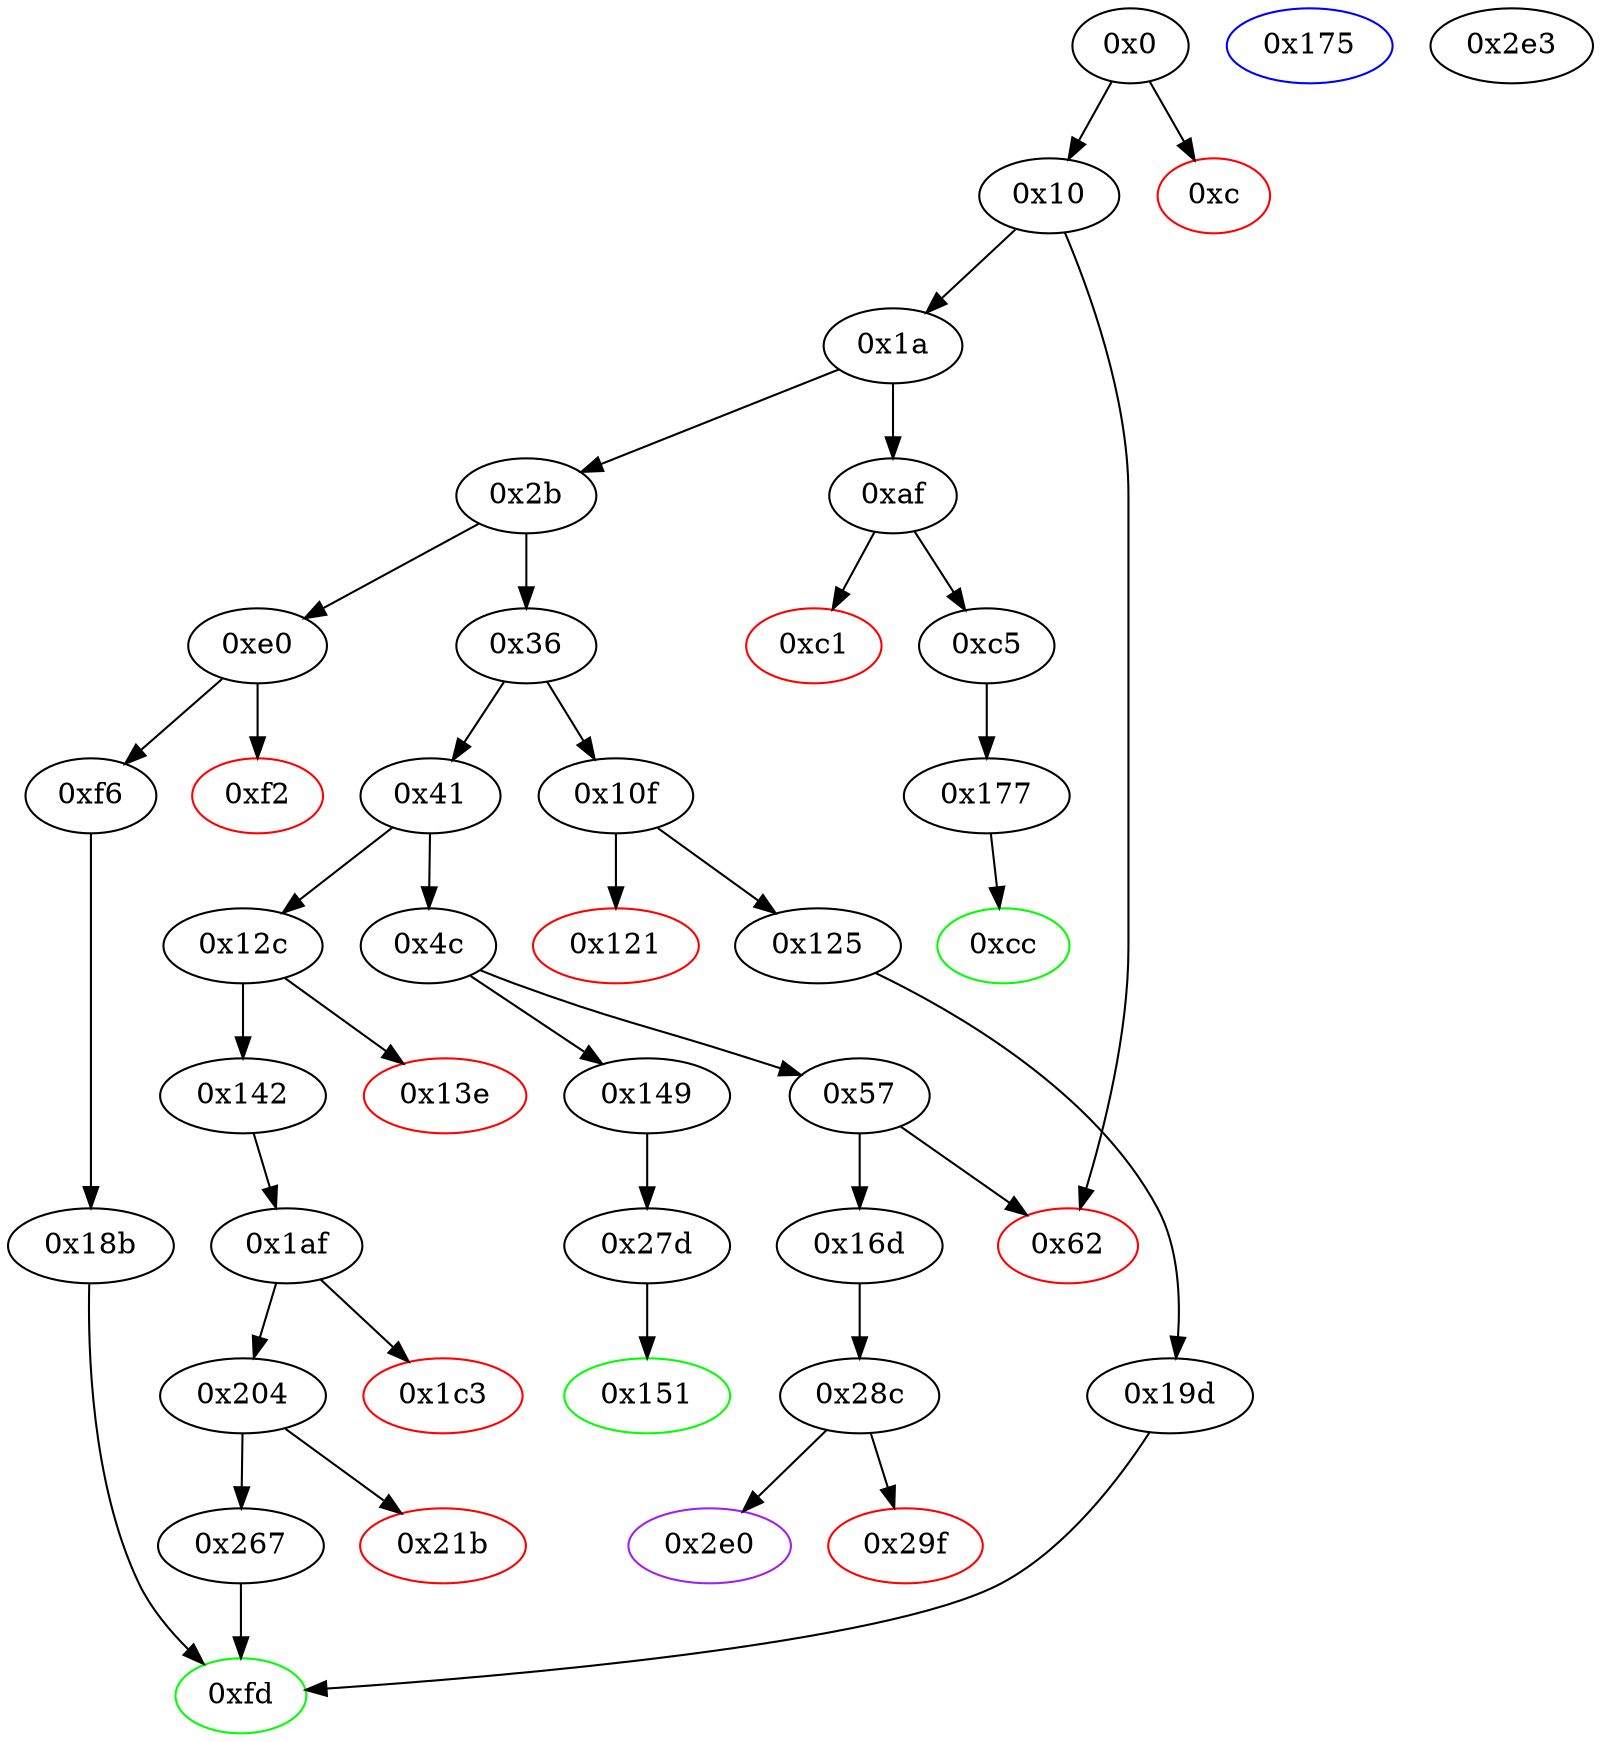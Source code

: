 strict digraph "" {
"0x19d" [fillcolor=white, id="0x19d", style=filled, tooltip="Block 0x19d\n[0x19d:0x1ae]\n---\nPredecessors: [0x125]\nSuccessors: [0xfd]\n---\n0x19d JUMPDEST\n0x19e PUSH1 0x0\n0x1a0 SWAP1\n0x1a1 DUP2\n0x1a2 MSTORE\n0x1a3 PUSH1 0x1\n0x1a5 PUSH1 0x20\n0x1a7 MSTORE\n0x1a8 PUSH1 0x40\n0x1aa SWAP1\n0x1ab SHA3\n0x1ac SLOAD\n0x1ad SWAP1\n0x1ae JUMP\n---\n0x19d: JUMPDEST \n0x19e: V138 = 0x0\n0x1a2: M[0x0] = V95\n0x1a3: V139 = 0x1\n0x1a5: V140 = 0x20\n0x1a7: M[0x20] = 0x1\n0x1a8: V141 = 0x40\n0x1ab: V142 = SHA3 0x0 0x40\n0x1ac: V143 = S[V142]\n0x1ae: JUMP 0xfd\n---\nEntry stack: [V13, 0xfd, V95]\nStack pops: 2\nStack additions: [V143]\nExit stack: [V13, V143]\n\nDef sites:\nV13: {0x1a.0x1f}\n0xfd: {0x10f.0x110}\nV95: {0x125.0x127}\n"];
"0xf6" [fillcolor=white, id="0xf6", style=filled, tooltip="Block 0xf6\n[0xf6:0xfc]\n---\nPredecessors: [0xe0]\nSuccessors: [0x18b]\n---\n0xf6 JUMPDEST\n0xf7 POP\n0xf8 CALLDATALOAD\n0xf9 PUSH2 0x18b\n0xfc JUMP\n---\n0xf6: JUMPDEST \n0xf8: V78 = CALLDATALOAD 0x4\n0xf9: V79 = 0x18b\n0xfc: JUMP 0x18b\n---\nEntry stack: [V13, 0xfd, 0x4, V72]\nStack pops: 2\nStack additions: [V78]\nExit stack: [V13, 0xfd, V78]\n\nDef sites:\nV13: {0x1a.0x1f}\n0xfd: {0xe0.0xe1}\n0x4: {0xe0.0xe4}\nV72: {0xe0.0xe8}\n"];
"0x1c3" [color=red, fillcolor=white, id="0x1c3", style=filled, tooltip="Block 0x1c3\n[0x1c3:0x203]\n---\nPredecessors: [0x1af]\nSuccessors: []\n---\n0x1c3 PUSH1 0x40\n0x1c5 DUP1\n0x1c6 MLOAD\n0x1c7 PUSH3 0x461bcd\n0x1cb PUSH1 0xe5\n0x1cd SHL\n0x1ce DUP2\n0x1cf MSTORE\n0x1d0 PUSH1 0x20\n0x1d2 PUSH1 0x4\n0x1d4 DUP3\n0x1d5 ADD\n0x1d6 MSTORE\n0x1d7 PUSH1 0x12\n0x1d9 PUSH1 0x24\n0x1db DUP3\n0x1dc ADD\n0x1dd MSTORE\n0x1de PUSH18 0x27bbb732b91034b9903932b8bab4b932b217\n0x1f1 PUSH1 0x71\n0x1f3 SHL\n0x1f4 PUSH1 0x44\n0x1f6 DUP3\n0x1f7 ADD\n0x1f8 MSTORE\n0x1f9 SWAP1\n0x1fa MLOAD\n0x1fb SWAP1\n0x1fc DUP2\n0x1fd SWAP1\n0x1fe SUB\n0x1ff PUSH1 0x64\n0x201 ADD\n0x202 SWAP1\n0x203 REVERT\n---\n0x1c3: V155 = 0x40\n0x1c6: V156 = M[0x40]\n0x1c7: V157 = 0x461bcd\n0x1cb: V158 = 0xe5\n0x1cd: V159 = SHL 0xe5 0x461bcd\n0x1cf: M[V156] = 0x8c379a000000000000000000000000000000000000000000000000000000000\n0x1d0: V160 = 0x20\n0x1d2: V161 = 0x4\n0x1d5: V162 = ADD V156 0x4\n0x1d6: M[V162] = 0x20\n0x1d7: V163 = 0x12\n0x1d9: V164 = 0x24\n0x1dc: V165 = ADD V156 0x24\n0x1dd: M[V165] = 0x12\n0x1de: V166 = 0x27bbb732b91034b9903932b8bab4b932b217\n0x1f1: V167 = 0x71\n0x1f3: V168 = SHL 0x71 0x27bbb732b91034b9903932b8bab4b932b217\n0x1f4: V169 = 0x44\n0x1f7: V170 = ADD V156 0x44\n0x1f8: M[V170] = 0x4f776e65722069732072657175697265642e0000000000000000000000000000\n0x1fa: V171 = M[0x40]\n0x1fe: V172 = SUB V156 V171\n0x1ff: V173 = 0x64\n0x201: V174 = ADD 0x64 V172\n0x203: REVERT V171 V174\n---\nEntry stack: [V13, 0xfd, V106, 0x0]\nStack pops: 0\nStack additions: []\nExit stack: [V13, 0xfd, V106, 0x0]\n\nDef sites:\nV13: {0x1a.0x1f}\n0xfd: {0x12c.0x12d}\nV106: {0x142.0x144}\n0x0: {0x1af.0x1b0}\n"];
"0x149" [fillcolor=white, id="0x149", style=filled, tooltip="Block 0x149\n[0x149:0x150]\n---\nPredecessors: [0x4c]\nSuccessors: [0x27d]\n---\n0x149 JUMPDEST\n0x14a PUSH2 0x151\n0x14d PUSH2 0x27d\n0x150 JUMP\n---\n0x149: JUMPDEST \n0x14a: V108 = 0x151\n0x14d: V109 = 0x27d\n0x150: JUMP 0x27d\n---\nEntry stack: [V13]\nStack pops: 0\nStack additions: [0x151]\nExit stack: [V13, 0x151]\n\nDef sites:\nV13: {0x1a.0x1f}\n"];
"0x2e0" [color=purple, fillcolor=white, id="0x2e0", style=filled, tooltip="Block 0x2e0\n[0x2e0:0x2e2]\n---\nPredecessors: [0x28c]\nSuccessors: []\n---\n0x2e0 JUMPDEST\n0x2e1 CALLER\n0x2e2 SELFDESTRUCT\n---\n0x2e0: JUMPDEST \n0x2e1: V246 = CALLER\n0x2e2: SELFDESTRUCT V246\n---\nEntry stack: [V13, 0x175]\nStack pops: 0\nStack additions: []\nExit stack: [V13, 0x175]\n\nDef sites:\nV13: {0x1a.0x1f}\n0x175: {0x16d.0x16e}\n"];
"0xe0" [fillcolor=white, id="0xe0", style=filled, tooltip="Block 0xe0\n[0xe0:0xf1]\n---\nPredecessors: [0x2b]\nSuccessors: [0xf2, 0xf6]\n---\n0xe0 JUMPDEST\n0xe1 PUSH2 0xfd\n0xe4 PUSH1 0x4\n0xe6 DUP1\n0xe7 CALLDATASIZE\n0xe8 SUB\n0xe9 PUSH1 0x20\n0xeb DUP2\n0xec LT\n0xed ISZERO\n0xee PUSH2 0xf6\n0xf1 JUMPI\n---\n0xe0: JUMPDEST \n0xe1: V69 = 0xfd\n0xe4: V70 = 0x4\n0xe7: V71 = CALLDATASIZE\n0xe8: V72 = SUB V71 0x4\n0xe9: V73 = 0x20\n0xec: V74 = LT V72 0x20\n0xed: V75 = ISZERO V74\n0xee: V76 = 0xf6\n0xf1: JUMPI 0xf6 V75\n---\nEntry stack: [V13]\nStack pops: 0\nStack additions: [0xfd, 0x4, V72]\nExit stack: [V13, 0xfd, 0x4, V72]\n\nDef sites:\nV13: {0x1a.0x1f}\n"];
"0x41" [fillcolor=white, id="0x41", style=filled, tooltip="Block 0x41\n[0x41:0x4b]\n---\nPredecessors: [0x36]\nSuccessors: [0x4c, 0x12c]\n---\n0x41 DUP1\n0x42 PUSH4 0x582a2863\n0x47 EQ\n0x48 PUSH2 0x12c\n0x4b JUMPI\n---\n0x42: V23 = 0x582a2863\n0x47: V24 = EQ 0x582a2863 V13\n0x48: V25 = 0x12c\n0x4b: JUMPI 0x12c V24\n---\nEntry stack: [V13]\nStack pops: 1\nStack additions: [S0]\nExit stack: [V13]\n\nDef sites:\nV13: {0x1a.0x1f}\n"];
"0x125" [fillcolor=white, id="0x125", style=filled, tooltip="Block 0x125\n[0x125:0x12b]\n---\nPredecessors: [0x10f]\nSuccessors: [0x19d]\n---\n0x125 JUMPDEST\n0x126 POP\n0x127 CALLDATALOAD\n0x128 PUSH2 0x19d\n0x12b JUMP\n---\n0x125: JUMPDEST \n0x127: V95 = CALLDATALOAD 0x4\n0x128: V96 = 0x19d\n0x12b: JUMP 0x19d\n---\nEntry stack: [V13, 0xfd, 0x4, V89]\nStack pops: 2\nStack additions: [V95]\nExit stack: [V13, 0xfd, V95]\n\nDef sites:\nV13: {0x1a.0x1f}\n0xfd: {0x10f.0x110}\n0x4: {0x10f.0x113}\nV89: {0x10f.0x117}\n"];
"0x10f" [fillcolor=white, id="0x10f", style=filled, tooltip="Block 0x10f\n[0x10f:0x120]\n---\nPredecessors: [0x36]\nSuccessors: [0x121, 0x125]\n---\n0x10f JUMPDEST\n0x110 PUSH2 0xfd\n0x113 PUSH1 0x4\n0x115 DUP1\n0x116 CALLDATASIZE\n0x117 SUB\n0x118 PUSH1 0x20\n0x11a DUP2\n0x11b LT\n0x11c ISZERO\n0x11d PUSH2 0x125\n0x120 JUMPI\n---\n0x10f: JUMPDEST \n0x110: V86 = 0xfd\n0x113: V87 = 0x4\n0x116: V88 = CALLDATASIZE\n0x117: V89 = SUB V88 0x4\n0x118: V90 = 0x20\n0x11b: V91 = LT V89 0x20\n0x11c: V92 = ISZERO V91\n0x11d: V93 = 0x125\n0x120: JUMPI 0x125 V92\n---\nEntry stack: [V13]\nStack pops: 0\nStack additions: [0xfd, 0x4, V89]\nExit stack: [V13, 0xfd, 0x4, V89]\n\nDef sites:\nV13: {0x1a.0x1f}\n"];
"0x13e" [color=red, fillcolor=white, id="0x13e", style=filled, tooltip="Block 0x13e\n[0x13e:0x141]\n---\nPredecessors: [0x12c]\nSuccessors: []\n---\n0x13e PUSH1 0x0\n0x140 DUP1\n0x141 REVERT\n---\n0x13e: V105 = 0x0\n0x141: REVERT 0x0 0x0\n---\nEntry stack: [V13, 0xfd, 0x4, V100]\nStack pops: 0\nStack additions: []\nExit stack: [V13, 0xfd, 0x4, V100]\n\nDef sites:\nV13: {0x1a.0x1f}\n0xfd: {0x12c.0x12d}\n0x4: {0x12c.0x130}\nV100: {0x12c.0x134}\n"];
"0x29f" [color=red, fillcolor=white, id="0x29f", style=filled, tooltip="Block 0x29f\n[0x29f:0x2df]\n---\nPredecessors: [0x28c]\nSuccessors: []\n---\n0x29f PUSH1 0x40\n0x2a1 DUP1\n0x2a2 MLOAD\n0x2a3 PUSH3 0x461bcd\n0x2a7 PUSH1 0xe5\n0x2a9 SHL\n0x2aa DUP2\n0x2ab MSTORE\n0x2ac PUSH1 0x20\n0x2ae PUSH1 0x4\n0x2b0 DUP3\n0x2b1 ADD\n0x2b2 MSTORE\n0x2b3 PUSH1 0x12\n0x2b5 PUSH1 0x24\n0x2b7 DUP3\n0x2b8 ADD\n0x2b9 MSTORE\n0x2ba PUSH18 0x27bbb732b91034b9903932b8bab4b932b217\n0x2cd PUSH1 0x71\n0x2cf SHL\n0x2d0 PUSH1 0x44\n0x2d2 DUP3\n0x2d3 ADD\n0x2d4 MSTORE\n0x2d5 SWAP1\n0x2d6 MLOAD\n0x2d7 SWAP1\n0x2d8 DUP2\n0x2d9 SWAP1\n0x2da SUB\n0x2db PUSH1 0x64\n0x2dd ADD\n0x2de SWAP1\n0x2df REVERT\n---\n0x29f: V226 = 0x40\n0x2a2: V227 = M[0x40]\n0x2a3: V228 = 0x461bcd\n0x2a7: V229 = 0xe5\n0x2a9: V230 = SHL 0xe5 0x461bcd\n0x2ab: M[V227] = 0x8c379a000000000000000000000000000000000000000000000000000000000\n0x2ac: V231 = 0x20\n0x2ae: V232 = 0x4\n0x2b1: V233 = ADD V227 0x4\n0x2b2: M[V233] = 0x20\n0x2b3: V234 = 0x12\n0x2b5: V235 = 0x24\n0x2b8: V236 = ADD V227 0x24\n0x2b9: M[V236] = 0x12\n0x2ba: V237 = 0x27bbb732b91034b9903932b8bab4b932b217\n0x2cd: V238 = 0x71\n0x2cf: V239 = SHL 0x71 0x27bbb732b91034b9903932b8bab4b932b217\n0x2d0: V240 = 0x44\n0x2d3: V241 = ADD V227 0x44\n0x2d4: M[V241] = 0x4f776e65722069732072657175697265642e0000000000000000000000000000\n0x2d6: V242 = M[0x40]\n0x2da: V243 = SUB V227 V242\n0x2db: V244 = 0x64\n0x2dd: V245 = ADD 0x64 V243\n0x2df: REVERT V242 V245\n---\nEntry stack: [V13, 0x175]\nStack pops: 0\nStack additions: []\nExit stack: [V13, 0x175]\n\nDef sites:\nV13: {0x1a.0x1f}\n0x175: {0x16d.0x16e}\n"];
"0x21b" [color=red, fillcolor=white, id="0x21b", style=filled, tooltip="Block 0x21b\n[0x21b:0x266]\n---\nPredecessors: [0x204]\nSuccessors: []\n---\n0x21b PUSH1 0x40\n0x21d DUP1\n0x21e MLOAD\n0x21f PUSH3 0x461bcd\n0x223 PUSH1 0xe5\n0x225 SHL\n0x226 DUP2\n0x227 MSTORE\n0x228 PUSH1 0x20\n0x22a PUSH1 0x4\n0x22c DUP3\n0x22d ADD\n0x22e MSTORE\n0x22f PUSH1 0x1a\n0x231 PUSH1 0x24\n0x233 DUP3\n0x234 ADD\n0x235 MSTORE\n0x236 PUSH32 0x486173682076616c756520616c7265616479206578697374732e000000000000\n0x257 PUSH1 0x44\n0x259 DUP3\n0x25a ADD\n0x25b MSTORE\n0x25c SWAP1\n0x25d MLOAD\n0x25e SWAP1\n0x25f DUP2\n0x260 SWAP1\n0x261 SUB\n0x262 PUSH1 0x64\n0x264 ADD\n0x265 SWAP1\n0x266 REVERT\n---\n0x21b: V183 = 0x40\n0x21e: V184 = M[0x40]\n0x21f: V185 = 0x461bcd\n0x223: V186 = 0xe5\n0x225: V187 = SHL 0xe5 0x461bcd\n0x227: M[V184] = 0x8c379a000000000000000000000000000000000000000000000000000000000\n0x228: V188 = 0x20\n0x22a: V189 = 0x4\n0x22d: V190 = ADD V184 0x4\n0x22e: M[V190] = 0x20\n0x22f: V191 = 0x1a\n0x231: V192 = 0x24\n0x234: V193 = ADD V184 0x24\n0x235: M[V193] = 0x1a\n0x236: V194 = 0x486173682076616c756520616c7265616479206578697374732e000000000000\n0x257: V195 = 0x44\n0x25a: V196 = ADD V184 0x44\n0x25b: M[V196] = 0x486173682076616c756520616c7265616479206578697374732e000000000000\n0x25d: V197 = M[0x40]\n0x261: V198 = SUB V184 V197\n0x262: V199 = 0x64\n0x264: V200 = ADD 0x64 V198\n0x266: REVERT V197 V200\n---\nEntry stack: [V13, 0xfd, V106, 0x0, V106]\nStack pops: 0\nStack additions: []\nExit stack: [V13, 0xfd, V106, 0x0, V106]\n\nDef sites:\nV13: {0x1a.0x1f}\n0xfd: {0x12c.0x12d}\nV106: {0x142.0x144}\n0x0: {0x1af.0x1b0}\nV106: {0x142.0x144}\n"];
"0x28c" [fillcolor=white, id="0x28c", style=filled, tooltip="Block 0x28c\n[0x28c:0x29e]\n---\nPredecessors: [0x16d]\nSuccessors: [0x29f, 0x2e0]\n---\n0x28c JUMPDEST\n0x28d PUSH1 0x0\n0x28f SLOAD\n0x290 PUSH1 0x1\n0x292 PUSH1 0x1\n0x294 PUSH1 0xa0\n0x296 SHL\n0x297 SUB\n0x298 AND\n0x299 CALLER\n0x29a EQ\n0x29b PUSH2 0x2e0\n0x29e JUMPI\n---\n0x28c: JUMPDEST \n0x28d: V215 = 0x0\n0x28f: V216 = S[0x0]\n0x290: V217 = 0x1\n0x292: V218 = 0x1\n0x294: V219 = 0xa0\n0x296: V220 = SHL 0xa0 0x1\n0x297: V221 = SUB 0x10000000000000000000000000000000000000000 0x1\n0x298: V222 = AND 0xffffffffffffffffffffffffffffffffffffffff V216\n0x299: V223 = CALLER\n0x29a: V224 = EQ V223 V222\n0x29b: V225 = 0x2e0\n0x29e: JUMPI 0x2e0 V224\n---\nEntry stack: [V13, 0x175]\nStack pops: 0\nStack additions: []\nExit stack: [V13, 0x175]\n\nDef sites:\nV13: {0x1a.0x1f}\n0x175: {0x16d.0x16e}\n"];
"0xfd" [color=green, fillcolor=white, id="0xfd", style=filled, tooltip="Block 0xfd\n[0xfd:0x10e]\n---\nPredecessors: [0x18b, 0x19d, 0x267]\nSuccessors: []\n---\n0xfd JUMPDEST\n0xfe PUSH1 0x40\n0x100 DUP1\n0x101 MLOAD\n0x102 SWAP2\n0x103 DUP3\n0x104 MSTORE\n0x105 MLOAD\n0x106 SWAP1\n0x107 DUP2\n0x108 SWAP1\n0x109 SUB\n0x10a PUSH1 0x20\n0x10c ADD\n0x10d SWAP1\n0x10e RETURN\n---\n0xfd: JUMPDEST \n0xfe: V80 = 0x40\n0x101: V81 = M[0x40]\n0x104: M[V81] = S0\n0x105: V82 = M[0x40]\n0x109: V83 = SUB V81 V82\n0x10a: V84 = 0x20\n0x10c: V85 = ADD 0x20 V83\n0x10e: RETURN V82 V85\n---\nEntry stack: [V13, S1, S0]\nStack pops: 1\nStack additions: []\nExit stack: [V13, S1]\n\nDef sites:\nV13: {0x1a.0x1f}\nS1: {0xe0.0xe1, 0x1a.0x1f}\nS0: {0x18b.0x19a, 0x142.0x144, 0x19d.0x1ac}\n"];
"0x267" [fillcolor=white, id="0x267", style=filled, tooltip="Block 0x267\n[0x267:0x27c]\n---\nPredecessors: [0x204]\nSuccessors: [0xfd]\n---\n0x267 JUMPDEST\n0x268 POP\n0x269 POP\n0x26a PUSH1 0x0\n0x26c DUP2\n0x26d DUP2\n0x26e MSTORE\n0x26f PUSH1 0x1\n0x271 PUSH1 0x20\n0x273 MSTORE\n0x274 PUSH1 0x40\n0x276 SWAP1\n0x277 SHA3\n0x278 NUMBER\n0x279 SWAP1\n0x27a SSTORE\n0x27b SWAP1\n0x27c JUMP\n---\n0x267: JUMPDEST \n0x26a: V201 = 0x0\n0x26e: M[0x0] = V106\n0x26f: V202 = 0x1\n0x271: V203 = 0x20\n0x273: M[0x20] = 0x1\n0x274: V204 = 0x40\n0x277: V205 = SHA3 0x0 0x40\n0x278: V206 = NUMBER\n0x27a: S[V205] = V206\n0x27c: JUMP 0xfd\n---\nEntry stack: [V13, 0xfd, V106, 0x0, V106]\nStack pops: 4\nStack additions: [S2]\nExit stack: [V13, V106]\n\nDef sites:\nV13: {0x1a.0x1f}\n0xfd: {0x12c.0x12d}\nV106: {0x142.0x144}\n0x0: {0x1af.0x1b0}\nV106: {0x142.0x144}\n"];
"0x27d" [fillcolor=white, id="0x27d", style=filled, tooltip="Block 0x27d\n[0x27d:0x28b]\n---\nPredecessors: [0x149]\nSuccessors: [0x151]\n---\n0x27d JUMPDEST\n0x27e PUSH1 0x0\n0x280 SLOAD\n0x281 PUSH1 0x1\n0x283 PUSH1 0x1\n0x285 PUSH1 0xa0\n0x287 SHL\n0x288 SUB\n0x289 AND\n0x28a DUP2\n0x28b JUMP\n---\n0x27d: JUMPDEST \n0x27e: V207 = 0x0\n0x280: V208 = S[0x0]\n0x281: V209 = 0x1\n0x283: V210 = 0x1\n0x285: V211 = 0xa0\n0x287: V212 = SHL 0xa0 0x1\n0x288: V213 = SUB 0x10000000000000000000000000000000000000000 0x1\n0x289: V214 = AND 0xffffffffffffffffffffffffffffffffffffffff V208\n0x28b: JUMP 0x151\n---\nEntry stack: [V13, 0x151]\nStack pops: 1\nStack additions: [S0, V214]\nExit stack: [V13, 0x151, V214]\n\nDef sites:\nV13: {0x1a.0x1f}\n0x151: {0x149.0x14a}\n"];
"0x62" [color=red, fillcolor=white, id="0x62", style=filled, tooltip="Block 0x62\n[0x62:0xae]\n---\nPredecessors: [0x10, 0x57]\nSuccessors: []\n---\n0x62 JUMPDEST\n0x63 PUSH1 0x40\n0x65 DUP1\n0x66 MLOAD\n0x67 PUSH3 0x461bcd\n0x6b PUSH1 0xe5\n0x6d SHL\n0x6e DUP2\n0x6f MSTORE\n0x70 PUSH1 0x20\n0x72 PUSH1 0x4\n0x74 DUP3\n0x75 ADD\n0x76 MSTORE\n0x77 PUSH1 0x1e\n0x79 PUSH1 0x24\n0x7b DUP3\n0x7c ADD\n0x7d MSTORE\n0x7e PUSH32 0x496e76616c696420646174612073656e7420746f20636f6e74726163742e0000\n0x9f PUSH1 0x44\n0xa1 DUP3\n0xa2 ADD\n0xa3 MSTORE\n0xa4 SWAP1\n0xa5 MLOAD\n0xa6 SWAP1\n0xa7 DUP2\n0xa8 SWAP1\n0xa9 SUB\n0xaa PUSH1 0x64\n0xac ADD\n0xad SWAP1\n0xae REVERT\n---\n0x62: JUMPDEST \n0x63: V32 = 0x40\n0x66: V33 = M[0x40]\n0x67: V34 = 0x461bcd\n0x6b: V35 = 0xe5\n0x6d: V36 = SHL 0xe5 0x461bcd\n0x6f: M[V33] = 0x8c379a000000000000000000000000000000000000000000000000000000000\n0x70: V37 = 0x20\n0x72: V38 = 0x4\n0x75: V39 = ADD V33 0x4\n0x76: M[V39] = 0x20\n0x77: V40 = 0x1e\n0x79: V41 = 0x24\n0x7c: V42 = ADD V33 0x24\n0x7d: M[V42] = 0x1e\n0x7e: V43 = 0x496e76616c696420646174612073656e7420746f20636f6e74726163742e0000\n0x9f: V44 = 0x44\n0xa2: V45 = ADD V33 0x44\n0xa3: M[V45] = 0x496e76616c696420646174612073656e7420746f20636f6e74726163742e0000\n0xa5: V46 = M[0x40]\n0xa9: V47 = SUB V33 V46\n0xaa: V48 = 0x64\n0xac: V49 = ADD 0x64 V47\n0xae: REVERT V46 V49\n---\nEntry stack: [V13]\nStack pops: 0\nStack additions: []\nExit stack: [V13]\n\nDef sites:\nV13: {0x1a.0x1f}\n"];
"0x177" [fillcolor=white, id="0x177", style=filled, tooltip="Block 0x177\n[0x177:0x18a]\n---\nPredecessors: [0xc5]\nSuccessors: [0xcc]\n---\n0x177 JUMPDEST\n0x178 PUSH1 0x0\n0x17a SWAP1\n0x17b DUP2\n0x17c MSTORE\n0x17d PUSH1 0x1\n0x17f PUSH1 0x20\n0x181 MSTORE\n0x182 PUSH1 0x40\n0x184 SWAP1\n0x185 SHA3\n0x186 SLOAD\n0x187 ISZERO\n0x188 ISZERO\n0x189 SWAP1\n0x18a JUMP\n---\n0x177: JUMPDEST \n0x178: V124 = 0x0\n0x17c: M[0x0] = V59\n0x17d: V125 = 0x1\n0x17f: V126 = 0x20\n0x181: M[0x20] = 0x1\n0x182: V127 = 0x40\n0x185: V128 = SHA3 0x0 0x40\n0x186: V129 = S[V128]\n0x187: V130 = ISZERO V129\n0x188: V131 = ISZERO V130\n0x18a: JUMP 0xcc\n---\nEntry stack: [V13, 0xcc, V59]\nStack pops: 2\nStack additions: [V131]\nExit stack: [V13, V131]\n\nDef sites:\nV13: {0x1a.0x1f}\n0xcc: {0xaf.0xb0}\nV59: {0xc5.0xc7}\n"];
"0x175" [color=blue, fillcolor=white, id="0x175", style=filled, tooltip="Block 0x175\n[0x175:0x176]\n---\nPredecessors: []\nSuccessors: []\n---\n0x175 JUMPDEST\n0x176 STOP\n---\n0x175: JUMPDEST \n0x176: STOP \n---\nEntry stack: []\nStack pops: 0\nStack additions: []\nExit stack: []\n\nDef sites:\n"];
"0x2e3" [fillcolor=white, id="0x2e3", style=filled, tooltip="Block 0x2e3\n[0x2e3:0x31b]\n---\nPredecessors: []\nSuccessors: []\n---\n0x2e3 INVALID\n0x2e4 LOG2\n0x2e5 PUSH6 0x627a7a723158\n0x2ec SHA3\n0x2ed ADDRESS\n0x2ee CALLDATALOAD\n0x2ef PUSH21 0x3320e1f066d05f73242d8b84e986f28df6acf95b07\n0x305 SWAP4\n0x306 MISSING 0xce\n0x307 LOG4\n0x308 JUMP\n0x309 MISSING 0xaa\n0x30a PUSH17 0x26d264736f6c634300050b0032\n---\n0x2e3: INVALID \n0x2e4: LOG S0 S1 S2 S3\n0x2e5: V247 = 0x627a7a723158\n0x2ec: V248 = SHA3 0x627a7a723158 S4\n0x2ed: V249 = ADDRESS\n0x2ee: V250 = CALLDATALOAD V249\n0x2ef: V251 = 0x3320e1f066d05f73242d8b84e986f28df6acf95b07\n0x306: MISSING 0xce\n0x307: LOG S0 S1 S2 S3 S4 S5\n0x308: JUMP S6\n0x309: MISSING 0xaa\n0x30a: V252 = 0x26d264736f6c634300050b0032\n---\nEntry stack: []\nStack pops: 0\nStack additions: [S6, V250, V248, S5, 0x3320e1f066d05f73242d8b84e986f28df6acf95b07, 0x26d264736f6c634300050b0032]\nExit stack: []\n\nDef sites:\n"];
"0x12c" [fillcolor=white, id="0x12c", style=filled, tooltip="Block 0x12c\n[0x12c:0x13d]\n---\nPredecessors: [0x41]\nSuccessors: [0x13e, 0x142]\n---\n0x12c JUMPDEST\n0x12d PUSH2 0xfd\n0x130 PUSH1 0x4\n0x132 DUP1\n0x133 CALLDATASIZE\n0x134 SUB\n0x135 PUSH1 0x20\n0x137 DUP2\n0x138 LT\n0x139 ISZERO\n0x13a PUSH2 0x142\n0x13d JUMPI\n---\n0x12c: JUMPDEST \n0x12d: V97 = 0xfd\n0x130: V98 = 0x4\n0x133: V99 = CALLDATASIZE\n0x134: V100 = SUB V99 0x4\n0x135: V101 = 0x20\n0x138: V102 = LT V100 0x20\n0x139: V103 = ISZERO V102\n0x13a: V104 = 0x142\n0x13d: JUMPI 0x142 V103\n---\nEntry stack: [V13]\nStack pops: 0\nStack additions: [0xfd, 0x4, V100]\nExit stack: [V13, 0xfd, 0x4, V100]\n\nDef sites:\nV13: {0x1a.0x1f}\n"];
"0x1a" [fillcolor=white, id="0x1a", style=filled, tooltip="Block 0x1a\n[0x1a:0x2a]\n---\nPredecessors: [0x10]\nSuccessors: [0x2b, 0xaf]\n---\n0x1a PUSH1 0x0\n0x1c CALLDATALOAD\n0x1d PUSH1 0xe0\n0x1f SHR\n0x20 DUP1\n0x21 PUSH4 0x1ee66770\n0x26 EQ\n0x27 PUSH2 0xaf\n0x2a JUMPI\n---\n0x1a: V10 = 0x0\n0x1c: V11 = CALLDATALOAD 0x0\n0x1d: V12 = 0xe0\n0x1f: V13 = SHR 0xe0 V11\n0x21: V14 = 0x1ee66770\n0x26: V15 = EQ 0x1ee66770 V13\n0x27: V16 = 0xaf\n0x2a: JUMPI 0xaf V15\n---\nEntry stack: []\nStack pops: 0\nStack additions: [V13]\nExit stack: [V13]\n\nDef sites:\n"];
"0xaf" [fillcolor=white, id="0xaf", style=filled, tooltip="Block 0xaf\n[0xaf:0xc0]\n---\nPredecessors: [0x1a]\nSuccessors: [0xc1, 0xc5]\n---\n0xaf JUMPDEST\n0xb0 PUSH2 0xcc\n0xb3 PUSH1 0x4\n0xb5 DUP1\n0xb6 CALLDATASIZE\n0xb7 SUB\n0xb8 PUSH1 0x20\n0xba DUP2\n0xbb LT\n0xbc ISZERO\n0xbd PUSH2 0xc5\n0xc0 JUMPI\n---\n0xaf: JUMPDEST \n0xb0: V50 = 0xcc\n0xb3: V51 = 0x4\n0xb6: V52 = CALLDATASIZE\n0xb7: V53 = SUB V52 0x4\n0xb8: V54 = 0x20\n0xbb: V55 = LT V53 0x20\n0xbc: V56 = ISZERO V55\n0xbd: V57 = 0xc5\n0xc0: JUMPI 0xc5 V56\n---\nEntry stack: [V13]\nStack pops: 0\nStack additions: [0xcc, 0x4, V53]\nExit stack: [V13, 0xcc, 0x4, V53]\n\nDef sites:\nV13: {0x1a.0x1f}\n"];
"0x1af" [fillcolor=white, id="0x1af", style=filled, tooltip="Block 0x1af\n[0x1af:0x1c2]\n---\nPredecessors: [0x142]\nSuccessors: [0x1c3, 0x204]\n---\n0x1af JUMPDEST\n0x1b0 PUSH1 0x0\n0x1b2 DUP1\n0x1b3 SLOAD\n0x1b4 PUSH1 0x1\n0x1b6 PUSH1 0x1\n0x1b8 PUSH1 0xa0\n0x1ba SHL\n0x1bb SUB\n0x1bc AND\n0x1bd CALLER\n0x1be EQ\n0x1bf PUSH2 0x204\n0x1c2 JUMPI\n---\n0x1af: JUMPDEST \n0x1b0: V144 = 0x0\n0x1b3: V145 = S[0x0]\n0x1b4: V146 = 0x1\n0x1b6: V147 = 0x1\n0x1b8: V148 = 0xa0\n0x1ba: V149 = SHL 0xa0 0x1\n0x1bb: V150 = SUB 0x10000000000000000000000000000000000000000 0x1\n0x1bc: V151 = AND 0xffffffffffffffffffffffffffffffffffffffff V145\n0x1bd: V152 = CALLER\n0x1be: V153 = EQ V152 V151\n0x1bf: V154 = 0x204\n0x1c2: JUMPI 0x204 V153\n---\nEntry stack: [V13, 0xfd, V106]\nStack pops: 0\nStack additions: [0x0]\nExit stack: [V13, 0xfd, V106, 0x0]\n\nDef sites:\nV13: {0x1a.0x1f}\n0xfd: {0x12c.0x12d}\nV106: {0x142.0x144}\n"];
"0x142" [fillcolor=white, id="0x142", style=filled, tooltip="Block 0x142\n[0x142:0x148]\n---\nPredecessors: [0x12c]\nSuccessors: [0x1af]\n---\n0x142 JUMPDEST\n0x143 POP\n0x144 CALLDATALOAD\n0x145 PUSH2 0x1af\n0x148 JUMP\n---\n0x142: JUMPDEST \n0x144: V106 = CALLDATALOAD 0x4\n0x145: V107 = 0x1af\n0x148: JUMP 0x1af\n---\nEntry stack: [V13, 0xfd, 0x4, V100]\nStack pops: 2\nStack additions: [V106]\nExit stack: [V13, 0xfd, V106]\n\nDef sites:\nV13: {0x1a.0x1f}\n0xfd: {0x12c.0x12d}\n0x4: {0x12c.0x130}\nV100: {0x12c.0x134}\n"];
"0xf2" [color=red, fillcolor=white, id="0xf2", style=filled, tooltip="Block 0xf2\n[0xf2:0xf5]\n---\nPredecessors: [0xe0]\nSuccessors: []\n---\n0xf2 PUSH1 0x0\n0xf4 DUP1\n0xf5 REVERT\n---\n0xf2: V77 = 0x0\n0xf5: REVERT 0x0 0x0\n---\nEntry stack: [V13, 0xfd, 0x4, V72]\nStack pops: 0\nStack additions: []\nExit stack: [V13, 0xfd, 0x4, V72]\n\nDef sites:\nV13: {0x1a.0x1f}\n0xfd: {0xe0.0xe1}\n0x4: {0xe0.0xe4}\nV72: {0xe0.0xe8}\n"];
"0x0" [fillcolor=white, id="0x0", style=filled, tooltip="Block 0x0\n[0x0:0xb]\n---\nPredecessors: []\nSuccessors: [0xc, 0x10]\n---\n0x0 PUSH1 0x80\n0x2 PUSH1 0x40\n0x4 MSTORE\n0x5 CALLVALUE\n0x6 DUP1\n0x7 ISZERO\n0x8 PUSH2 0x10\n0xb JUMPI\n---\n0x0: V0 = 0x80\n0x2: V1 = 0x40\n0x4: M[0x40] = 0x80\n0x5: V2 = CALLVALUE\n0x7: V3 = ISZERO V2\n0x8: V4 = 0x10\n0xb: JUMPI 0x10 V3\n---\nEntry stack: []\nStack pops: 0\nStack additions: [V2]\nExit stack: [V2]\n\nDef sites:\n"];
"0x4c" [fillcolor=white, id="0x4c", style=filled, tooltip="Block 0x4c\n[0x4c:0x56]\n---\nPredecessors: [0x41]\nSuccessors: [0x57, 0x149]\n---\n0x4c DUP1\n0x4d PUSH4 0x8da5cb5b\n0x52 EQ\n0x53 PUSH2 0x149\n0x56 JUMPI\n---\n0x4d: V26 = 0x8da5cb5b\n0x52: V27 = EQ 0x8da5cb5b V13\n0x53: V28 = 0x149\n0x56: JUMPI 0x149 V27\n---\nEntry stack: [V13]\nStack pops: 1\nStack additions: [S0]\nExit stack: [V13]\n\nDef sites:\nV13: {0x1a.0x1f}\n"];
"0x151" [color=green, fillcolor=white, id="0x151", style=filled, tooltip="Block 0x151\n[0x151:0x16c]\n---\nPredecessors: [0x27d]\nSuccessors: []\n---\n0x151 JUMPDEST\n0x152 PUSH1 0x40\n0x154 DUP1\n0x155 MLOAD\n0x156 PUSH1 0x1\n0x158 PUSH1 0x1\n0x15a PUSH1 0xa0\n0x15c SHL\n0x15d SUB\n0x15e SWAP1\n0x15f SWAP3\n0x160 AND\n0x161 DUP3\n0x162 MSTORE\n0x163 MLOAD\n0x164 SWAP1\n0x165 DUP2\n0x166 SWAP1\n0x167 SUB\n0x168 PUSH1 0x20\n0x16a ADD\n0x16b SWAP1\n0x16c RETURN\n---\n0x151: JUMPDEST \n0x152: V110 = 0x40\n0x155: V111 = M[0x40]\n0x156: V112 = 0x1\n0x158: V113 = 0x1\n0x15a: V114 = 0xa0\n0x15c: V115 = SHL 0xa0 0x1\n0x15d: V116 = SUB 0x10000000000000000000000000000000000000000 0x1\n0x160: V117 = AND V214 0xffffffffffffffffffffffffffffffffffffffff\n0x162: M[V111] = V117\n0x163: V118 = M[0x40]\n0x167: V119 = SUB V111 V118\n0x168: V120 = 0x20\n0x16a: V121 = ADD 0x20 V119\n0x16c: RETURN V118 V121\n---\nEntry stack: [V13, 0x151, V214]\nStack pops: 1\nStack additions: []\nExit stack: [V13, 0x151]\n\nDef sites:\nV13: {0x1a.0x1f}\n0x151: {0x149.0x14a}\nV214: {0x27d.0x289}\n"];
"0xc" [color=red, fillcolor=white, id="0xc", style=filled, tooltip="Block 0xc\n[0xc:0xf]\n---\nPredecessors: [0x0]\nSuccessors: []\n---\n0xc PUSH1 0x0\n0xe DUP1\n0xf REVERT\n---\n0xc: V5 = 0x0\n0xf: REVERT 0x0 0x0\n---\nEntry stack: [V2]\nStack pops: 0\nStack additions: []\nExit stack: [V2]\n\nDef sites:\nV2: {0x0.0x5}\n"];
"0x16d" [fillcolor=white, id="0x16d", style=filled, tooltip="Block 0x16d\n[0x16d:0x174]\n---\nPredecessors: [0x57]\nSuccessors: [0x28c]\n---\n0x16d JUMPDEST\n0x16e PUSH2 0x175\n0x171 PUSH2 0x28c\n0x174 JUMP\n---\n0x16d: JUMPDEST \n0x16e: V122 = 0x175\n0x171: V123 = 0x28c\n0x174: JUMP 0x28c\n---\nEntry stack: [V13]\nStack pops: 0\nStack additions: [0x175]\nExit stack: [V13, 0x175]\n\nDef sites:\nV13: {0x1a.0x1f}\n"];
"0xc1" [color=red, fillcolor=white, id="0xc1", style=filled, tooltip="Block 0xc1\n[0xc1:0xc4]\n---\nPredecessors: [0xaf]\nSuccessors: []\n---\n0xc1 PUSH1 0x0\n0xc3 DUP1\n0xc4 REVERT\n---\n0xc1: V58 = 0x0\n0xc4: REVERT 0x0 0x0\n---\nEntry stack: [V13, 0xcc, 0x4, V53]\nStack pops: 0\nStack additions: []\nExit stack: [V13, 0xcc, 0x4, V53]\n\nDef sites:\nV13: {0x1a.0x1f}\n0xcc: {0xaf.0xb0}\n0x4: {0xaf.0xb3}\nV53: {0xaf.0xb7}\n"];
"0x2b" [fillcolor=white, id="0x2b", style=filled, tooltip="Block 0x2b\n[0x2b:0x35]\n---\nPredecessors: [0x1a]\nSuccessors: [0x36, 0xe0]\n---\n0x2b DUP1\n0x2c PUSH4 0x2b2805db\n0x31 EQ\n0x32 PUSH2 0xe0\n0x35 JUMPI\n---\n0x2c: V17 = 0x2b2805db\n0x31: V18 = EQ 0x2b2805db V13\n0x32: V19 = 0xe0\n0x35: JUMPI 0xe0 V18\n---\nEntry stack: [V13]\nStack pops: 1\nStack additions: [S0]\nExit stack: [V13]\n\nDef sites:\nV13: {0x1a.0x1f}\n"];
"0xc5" [fillcolor=white, id="0xc5", style=filled, tooltip="Block 0xc5\n[0xc5:0xcb]\n---\nPredecessors: [0xaf]\nSuccessors: [0x177]\n---\n0xc5 JUMPDEST\n0xc6 POP\n0xc7 CALLDATALOAD\n0xc8 PUSH2 0x177\n0xcb JUMP\n---\n0xc5: JUMPDEST \n0xc7: V59 = CALLDATALOAD 0x4\n0xc8: V60 = 0x177\n0xcb: JUMP 0x177\n---\nEntry stack: [V13, 0xcc, 0x4, V53]\nStack pops: 2\nStack additions: [V59]\nExit stack: [V13, 0xcc, V59]\n\nDef sites:\nV13: {0x1a.0x1f}\n0xcc: {0xaf.0xb0}\n0x4: {0xaf.0xb3}\nV53: {0xaf.0xb7}\n"];
"0x57" [fillcolor=white, id="0x57", style=filled, tooltip="Block 0x57\n[0x57:0x61]\n---\nPredecessors: [0x4c]\nSuccessors: [0x62, 0x16d]\n---\n0x57 DUP1\n0x58 PUSH4 0xb9750acf\n0x5d EQ\n0x5e PUSH2 0x16d\n0x61 JUMPI\n---\n0x58: V29 = 0xb9750acf\n0x5d: V30 = EQ 0xb9750acf V13\n0x5e: V31 = 0x16d\n0x61: JUMPI 0x16d V30\n---\nEntry stack: [V13]\nStack pops: 1\nStack additions: [S0]\nExit stack: [V13]\n\nDef sites:\nV13: {0x1a.0x1f}\n"];
"0x36" [fillcolor=white, id="0x36", style=filled, tooltip="Block 0x36\n[0x36:0x40]\n---\nPredecessors: [0x2b]\nSuccessors: [0x41, 0x10f]\n---\n0x36 DUP1\n0x37 PUSH4 0x47378145\n0x3c EQ\n0x3d PUSH2 0x10f\n0x40 JUMPI\n---\n0x37: V20 = 0x47378145\n0x3c: V21 = EQ 0x47378145 V13\n0x3d: V22 = 0x10f\n0x40: JUMPI 0x10f V21\n---\nEntry stack: [V13]\nStack pops: 1\nStack additions: [S0]\nExit stack: [V13]\n\nDef sites:\nV13: {0x1a.0x1f}\n"];
"0x204" [fillcolor=white, id="0x204", style=filled, tooltip="Block 0x204\n[0x204:0x21a]\n---\nPredecessors: [0x1af]\nSuccessors: [0x21b, 0x267]\n---\n0x204 JUMPDEST\n0x205 PUSH1 0x0\n0x207 DUP3\n0x208 DUP2\n0x209 MSTORE\n0x20a PUSH1 0x1\n0x20c PUSH1 0x20\n0x20e MSTORE\n0x20f PUSH1 0x40\n0x211 SWAP1\n0x212 SHA3\n0x213 SLOAD\n0x214 DUP3\n0x215 SWAP1\n0x216 ISZERO\n0x217 PUSH2 0x267\n0x21a JUMPI\n---\n0x204: JUMPDEST \n0x205: V175 = 0x0\n0x209: M[0x0] = V106\n0x20a: V176 = 0x1\n0x20c: V177 = 0x20\n0x20e: M[0x20] = 0x1\n0x20f: V178 = 0x40\n0x212: V179 = SHA3 0x0 0x40\n0x213: V180 = S[V179]\n0x216: V181 = ISZERO V180\n0x217: V182 = 0x267\n0x21a: JUMPI 0x267 V181\n---\nEntry stack: [V13, 0xfd, V106, 0x0]\nStack pops: 2\nStack additions: [S1, S0, S1]\nExit stack: [V13, 0xfd, V106, 0x0, V106]\n\nDef sites:\nV13: {0x1a.0x1f}\n0xfd: {0x12c.0x12d}\nV106: {0x142.0x144}\n0x0: {0x1af.0x1b0}\n"];
"0xcc" [color=green, fillcolor=white, id="0xcc", style=filled, tooltip="Block 0xcc\n[0xcc:0xdf]\n---\nPredecessors: [0x177]\nSuccessors: []\n---\n0xcc JUMPDEST\n0xcd PUSH1 0x40\n0xcf DUP1\n0xd0 MLOAD\n0xd1 SWAP2\n0xd2 ISZERO\n0xd3 ISZERO\n0xd4 DUP3\n0xd5 MSTORE\n0xd6 MLOAD\n0xd7 SWAP1\n0xd8 DUP2\n0xd9 SWAP1\n0xda SUB\n0xdb PUSH1 0x20\n0xdd ADD\n0xde SWAP1\n0xdf RETURN\n---\n0xcc: JUMPDEST \n0xcd: V61 = 0x40\n0xd0: V62 = M[0x40]\n0xd2: V63 = ISZERO V131\n0xd3: V64 = ISZERO V63\n0xd5: M[V62] = V64\n0xd6: V65 = M[0x40]\n0xda: V66 = SUB V62 V65\n0xdb: V67 = 0x20\n0xdd: V68 = ADD 0x20 V66\n0xdf: RETURN V65 V68\n---\nEntry stack: [V13, V131]\nStack pops: 1\nStack additions: []\nExit stack: [V13]\n\nDef sites:\nV13: {0x1a.0x1f}\nV131: {0x177.0x188}\n"];
"0x121" [color=red, fillcolor=white, id="0x121", style=filled, tooltip="Block 0x121\n[0x121:0x124]\n---\nPredecessors: [0x10f]\nSuccessors: []\n---\n0x121 PUSH1 0x0\n0x123 DUP1\n0x124 REVERT\n---\n0x121: V94 = 0x0\n0x124: REVERT 0x0 0x0\n---\nEntry stack: [V13, 0xfd, 0x4, V89]\nStack pops: 0\nStack additions: []\nExit stack: [V13, 0xfd, 0x4, V89]\n\nDef sites:\nV13: {0x1a.0x1f}\n0xfd: {0x10f.0x110}\n0x4: {0x10f.0x113}\nV89: {0x10f.0x117}\n"];
"0x18b" [fillcolor=white, id="0x18b", style=filled, tooltip="Block 0x18b\n[0x18b:0x19c]\n---\nPredecessors: [0xf6]\nSuccessors: [0xfd]\n---\n0x18b JUMPDEST\n0x18c PUSH1 0x1\n0x18e PUSH1 0x20\n0x190 MSTORE\n0x191 PUSH1 0x0\n0x193 SWAP1\n0x194 DUP2\n0x195 MSTORE\n0x196 PUSH1 0x40\n0x198 SWAP1\n0x199 SHA3\n0x19a SLOAD\n0x19b DUP2\n0x19c JUMP\n---\n0x18b: JUMPDEST \n0x18c: V132 = 0x1\n0x18e: V133 = 0x20\n0x190: M[0x20] = 0x1\n0x191: V134 = 0x0\n0x195: M[0x0] = V78\n0x196: V135 = 0x40\n0x199: V136 = SHA3 0x0 0x40\n0x19a: V137 = S[V136]\n0x19c: JUMP 0xfd\n---\nEntry stack: [V13, 0xfd, V78]\nStack pops: 2\nStack additions: [S1, V137]\nExit stack: [V13, 0xfd, V137]\n\nDef sites:\nV13: {0x1a.0x1f}\n0xfd: {0xe0.0xe1}\nV78: {0xf6.0xf8}\n"];
"0x10" [fillcolor=white, id="0x10", style=filled, tooltip="Block 0x10\n[0x10:0x19]\n---\nPredecessors: [0x0]\nSuccessors: [0x1a, 0x62]\n---\n0x10 JUMPDEST\n0x11 POP\n0x12 PUSH1 0x4\n0x14 CALLDATASIZE\n0x15 LT\n0x16 PUSH2 0x62\n0x19 JUMPI\n---\n0x10: JUMPDEST \n0x12: V6 = 0x4\n0x14: V7 = CALLDATASIZE\n0x15: V8 = LT V7 0x4\n0x16: V9 = 0x62\n0x19: JUMPI 0x62 V8\n---\nEntry stack: [V2]\nStack pops: 1\nStack additions: []\nExit stack: []\n\nDef sites:\nV2: {0x0.0x5}\n"];
"0x19d" -> "0xfd";
"0xf6" -> "0x18b";
"0x149" -> "0x27d";
"0xe0" -> "0xf6";
"0xe0" -> "0xf2";
"0x41" -> "0x4c";
"0x41" -> "0x12c";
"0x125" -> "0x19d";
"0x10f" -> "0x125";
"0x10f" -> "0x121";
"0x28c" -> "0x29f";
"0x28c" -> "0x2e0";
"0x267" -> "0xfd";
"0x27d" -> "0x151";
"0x177" -> "0xcc";
"0x12c" -> "0x142";
"0x12c" -> "0x13e";
"0x1a" -> "0xaf";
"0x1a" -> "0x2b";
"0xaf" -> "0xc1";
"0xaf" -> "0xc5";
"0x1af" -> "0x204";
"0x1af" -> "0x1c3";
"0x142" -> "0x1af";
"0x0" -> "0x10";
"0x0" -> "0xc";
"0x4c" -> "0x149";
"0x4c" -> "0x57";
"0x16d" -> "0x28c";
"0x2b" -> "0xe0";
"0x2b" -> "0x36";
"0xc5" -> "0x177";
"0x57" -> "0x16d";
"0x57" -> "0x62";
"0x36" -> "0x41";
"0x36" -> "0x10f";
"0x204" -> "0x21b";
"0x204" -> "0x267";
"0x18b" -> "0xfd";
"0x10" -> "0x1a";
"0x10" -> "0x62";
}
